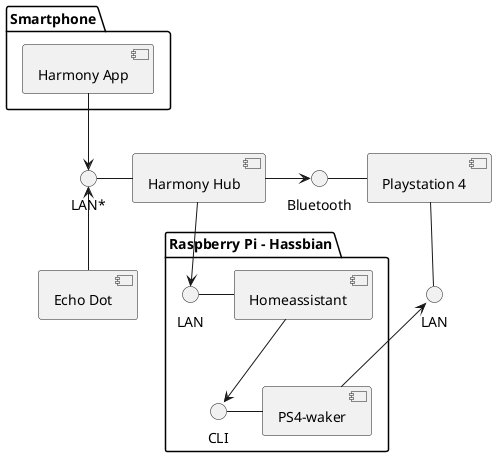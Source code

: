 @startuml Aufbau
skinparam componentStyle uml2
skinparam monochrome true

interface "LAN" as lanPs4
interface "Bluetooth" as btPs4
interface "LAN*" as harmonyIn

package "Raspberry Pi - Hassbian" {
  interface "CLI" as cliPs4W
  interface "LAN" as lanHass
  lanHass - [Homeassistant]
  [Homeassistant] --> cliPs4W
  cliPs4W - [PS4-waker]
}

[Playstation 4] -- lanPs4
btPs4 - [Playstation 4]
lanPs4 <--[PS4-waker]

package "Smartphone" {
  [Harmony App] --> harmonyIn
}


harmonyIn <-- [Echo Dot]

harmonyIn - [Harmony Hub]
[Harmony Hub] -> btPs4
[Harmony Hub] --> lanHass

@enduml